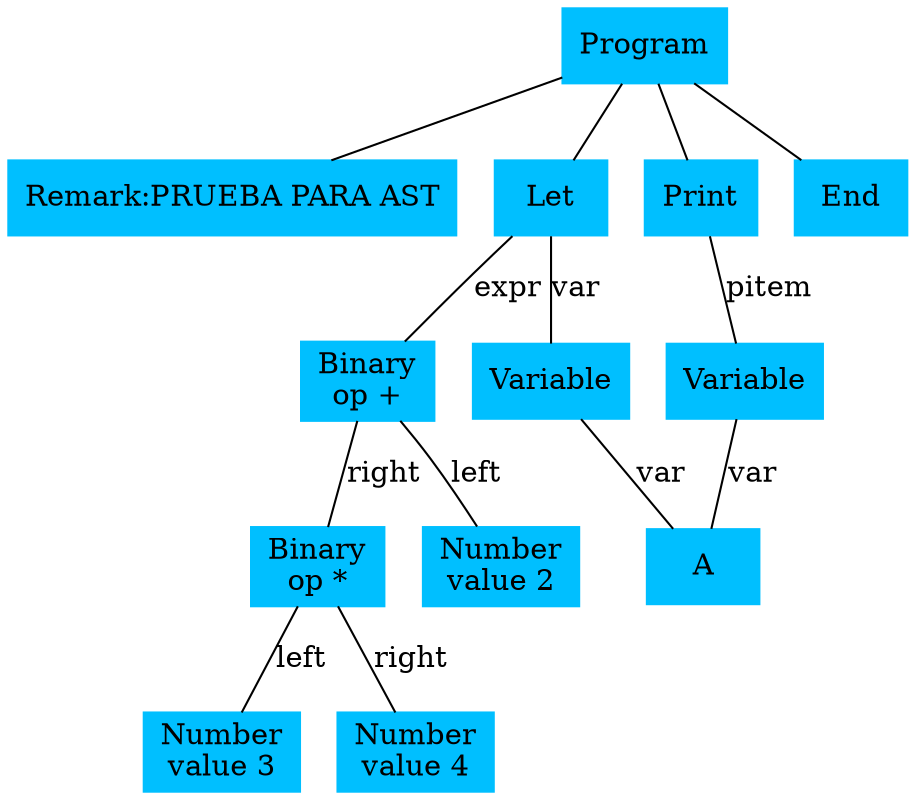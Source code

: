 digraph AST {
	node [color=deepskyblue shape=box style=filled]
	edge [arrowhead=none]
	n01 [label=Program]
	n02 [label="Remark:PRUEBA PARA AST"]
	n01 -> n02
	n03 [label=Let]
	n04 [label=Variable]
	n04 -> A [label=var]
	n03 -> n04 [label=var]
	n05 [label="Binary
op +"]
	n06 [label="Number
value 2"]
	n05 -> n06 [label=left]
	n07 [label="Binary
op *"]
	n08 [label="Number
value 3"]
	n07 -> n08 [label=left]
	n09 [label="Number
value 4"]
	n07 -> n09 [label=right]
	n05 -> n07 [label=right]
	n03 -> n05 [label=expr]
	n01 -> n03
	n10 [label=Print]
	n11 [label=Variable]
	n11 -> A [label=var]
	n10 -> n11 [label=pitem]
	n01 -> n10
	n12 [label=End]
	n01 -> n12
}
